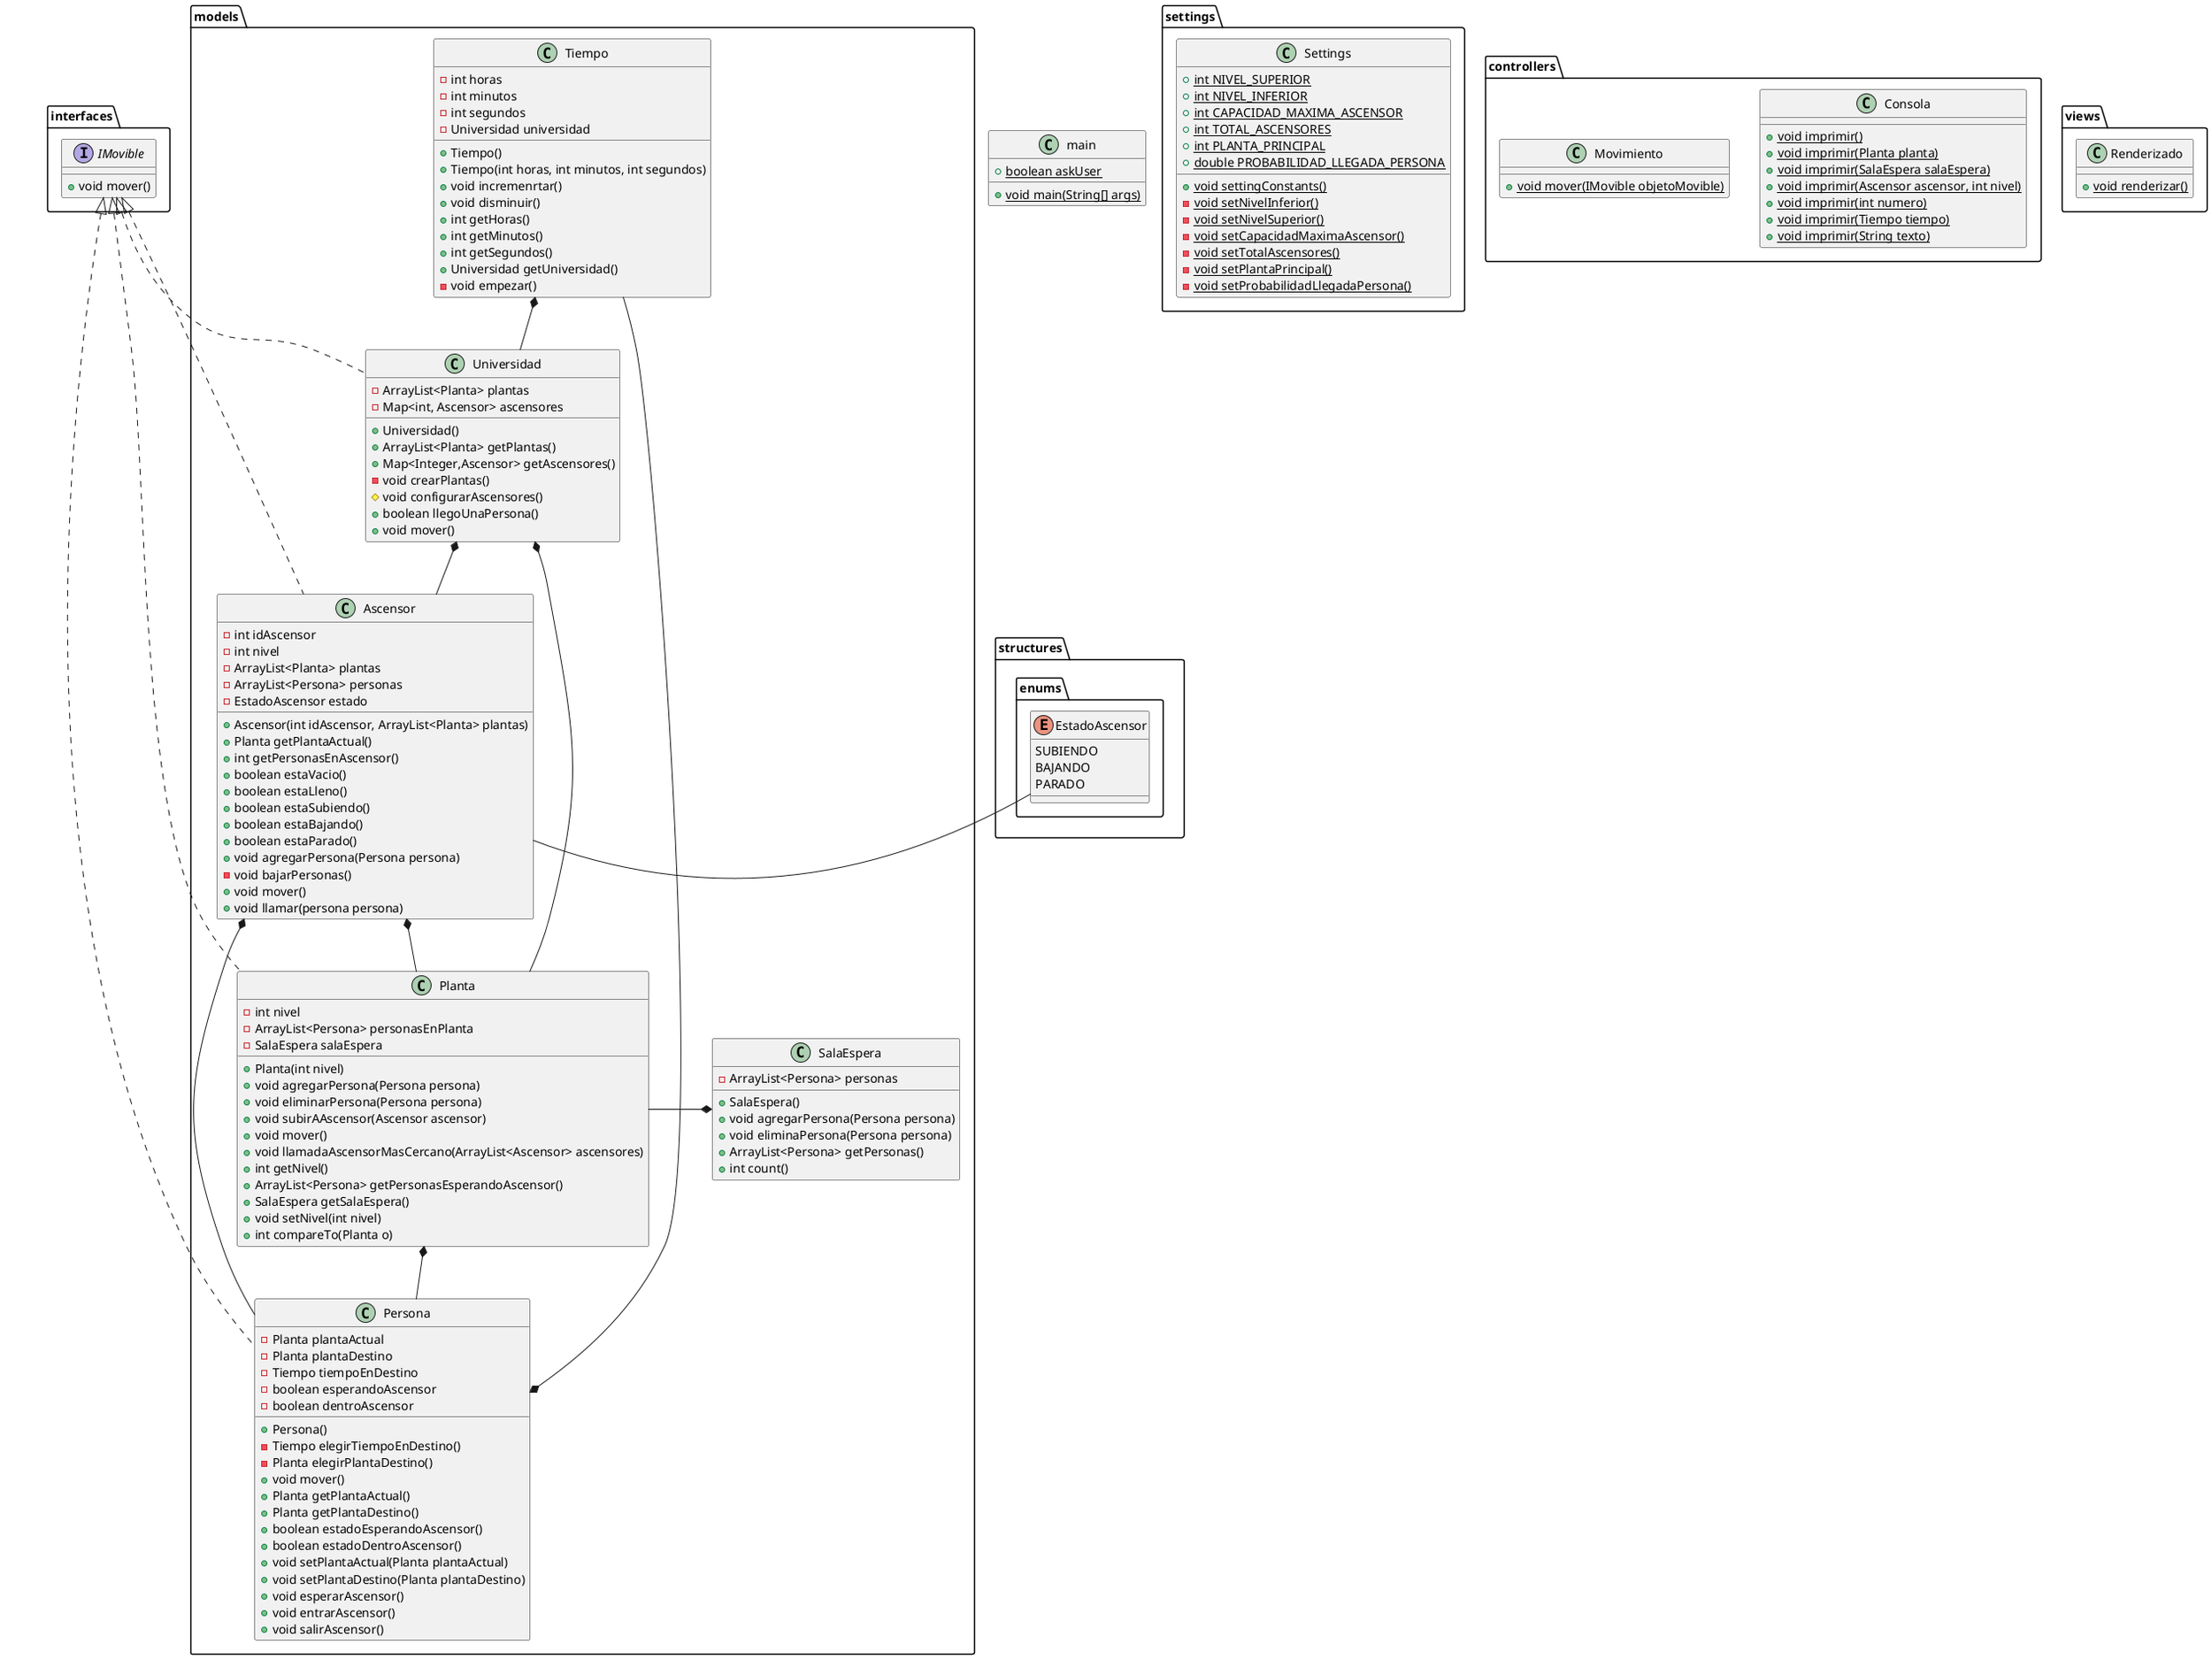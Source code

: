@startuml modeloDelDominio

class "settings.Settings" {
  + {static} int NIVEL_SUPERIOR
  + {static} int NIVEL_INFERIOR
  + {static} int CAPACIDAD_MAXIMA_ASCENSOR
  + {static} int TOTAL_ASCENSORES
  + {static} int PLANTA_PRINCIPAL
  + {static} double PROBABILIDAD_LLEGADA_PERSONA

  + {static} void settingConstants()
  - {static} void setNivelInferior()
  - {static} void setNivelSuperior()
  - {static} void setCapacidadMaximaAscensor()
  - {static} void setTotalAscensores()
  - {static} void setPlantaPrincipal()
  - {static} void setProbabilidadLlegadaPersona()
}

class "controllers.Consola" {
  + {static} void imprimir()
  + {static} void imprimir(Planta planta)
  + {static} void imprimir(SalaEspera salaEspera)
  + {static} void imprimir(Ascensor ascensor, int nivel)
  + {static} void imprimir(int numero)
  + {static} void imprimir(Tiempo tiempo)
  + {static} void imprimir(String texto)
}

class "controllers.Movimiento" {
  + {static} void mover(IMovible objetoMovible)
}

interface "interfaces.IMovible" {
  + void mover()
}

class "models.Persona" implements "interfaces.IMovible" {
    - Planta plantaActual
    - Planta plantaDestino
    - Tiempo tiempoEnDestino
    - boolean esperandoAscensor
    - boolean dentroAscensor
    + Persona()
    - Tiempo elegirTiempoEnDestino()
    - Planta elegirPlantaDestino()
    + void mover()
    + Planta getPlantaActual()
    + Planta getPlantaDestino()
    + boolean estadoEsperandoAscensor()
    + boolean estadoDentroAscensor()
    + void setPlantaActual(Planta plantaActual)
    + void setPlantaDestino(Planta plantaDestino)
    + void esperarAscensor()
    + void entrarAscensor()
    + void salirAscensor()
}

enum "structures.enums.EstadoAscensor" {
    SUBIENDO
    BAJANDO
    PARADO
}

class "models.Tiempo" {
    - int horas
    - int minutos
    - int segundos 
    - Universidad universidad
    + Tiempo()
    + Tiempo(int horas, int minutos, int segundos)
    + void incremenrtar()
    + void disminuir()
    + int getHoras()
    + int getMinutos()
    + int getSegundos()
    + Universidad getUniversidad()
    - void empezar()
}


class "models.Planta" implements "interfaces.IMovible" {
    - int nivel
    - ArrayList<Persona> personasEnPlanta
    - SalaEspera salaEspera
    + Planta(int nivel)
    + void agregarPersona(Persona persona)
    + void eliminarPersona(Persona persona)
    + void subirAAscensor(Ascensor ascensor)
    + void mover()
    + void llamadaAscensorMasCercano(ArrayList<Ascensor> ascensores)
    + int getNivel()
    + ArrayList<Persona> getPersonasEsperandoAscensor()
    + SalaEspera getSalaEspera()
    + void setNivel(int nivel)
    + int compareTo(Planta o)
}


class "models.Ascensor" implements "interfaces.IMovible" {
    - int idAscensor
    - int nivel
    - ArrayList<Planta> plantas
    - ArrayList<Persona> personas
    - EstadoAscensor estado
    + Ascensor(int idAscensor, ArrayList<Planta> plantas)
    + Planta getPlantaActual()
    + int getPersonasEnAscensor()
    + boolean estaVacio()
    + boolean estaLleno()
    + boolean estaSubiendo()
    + boolean estaBajando()
    + boolean estaParado() 
    + void agregarPersona(Persona persona)
    - void bajarPersonas()
    + void mover()
    + void llamar(persona persona)
}


class "models.Universidad" implements "interfaces.IMovible" {
    - ArrayList<Planta> plantas
    - Map<int, Ascensor> ascensores
    + Universidad()
    + ArrayList<Planta> getPlantas()
    + Map<Integer,Ascensor> getAscensores()
    - void crearPlantas()
    # void configurarAscensores()
    + boolean llegoUnaPersona()
    + void mover()
}

class "models.SalaEspera" {
  - ArrayList<Persona> personas
  + SalaEspera()
  + void agregarPersona(Persona persona)
  + void eliminaPersona(Persona persona)
  + ArrayList<Persona> getPersonas()
  + int count()
}

class views.Renderizado {
  + {static} void renderizar()
}

class main {
  + {static} void main(String[] args)
  + {static} boolean askUser
}

Ascensor *--d Persona 
Ascensor *--d Planta 
Ascensor ---r "structures.enums.EstadoAscensor"
Universidad *-- Ascensor 
Universidad *-- Planta
Planta *--d Persona 
SalaEspera *--l Planta
Persona *---u Tiempo 
Tiempo *--d Universidad

@enduml